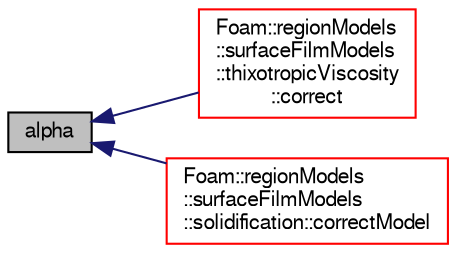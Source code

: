 digraph "alpha"
{
  bgcolor="transparent";
  edge [fontname="FreeSans",fontsize="10",labelfontname="FreeSans",labelfontsize="10"];
  node [fontname="FreeSans",fontsize="10",shape=record];
  rankdir="LR";
  Node3062 [label="alpha",height=0.2,width=0.4,color="black", fillcolor="grey75", style="filled", fontcolor="black"];
  Node3062 -> Node3063 [dir="back",color="midnightblue",fontsize="10",style="solid",fontname="FreeSans"];
  Node3063 [label="Foam::regionModels\l::surfaceFilmModels\l::thixotropicViscosity\l::correct",height=0.2,width=0.4,color="red",URL="$a29146.html#a2e639533765b4cde1bd3d0f0c528aa6c",tooltip="Correct. "];
  Node3062 -> Node3065 [dir="back",color="midnightblue",fontsize="10",style="solid",fontname="FreeSans"];
  Node3065 [label="Foam::regionModels\l::surfaceFilmModels\l::solidification::correctModel",height=0.2,width=0.4,color="red",URL="$a29170.html#abd12427a5e2dc465d748364b75b41c46",tooltip="Correct. "];
}
